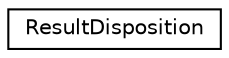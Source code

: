 digraph "Graphical Class Hierarchy"
{
  edge [fontname="Helvetica",fontsize="10",labelfontname="Helvetica",labelfontsize="10"];
  node [fontname="Helvetica",fontsize="10",shape=record];
  rankdir="LR";
  Node1 [label="ResultDisposition",height=0.2,width=0.4,color="black", fillcolor="white", style="filled",URL="$structCatch_1_1ResultDisposition.html"];
}
